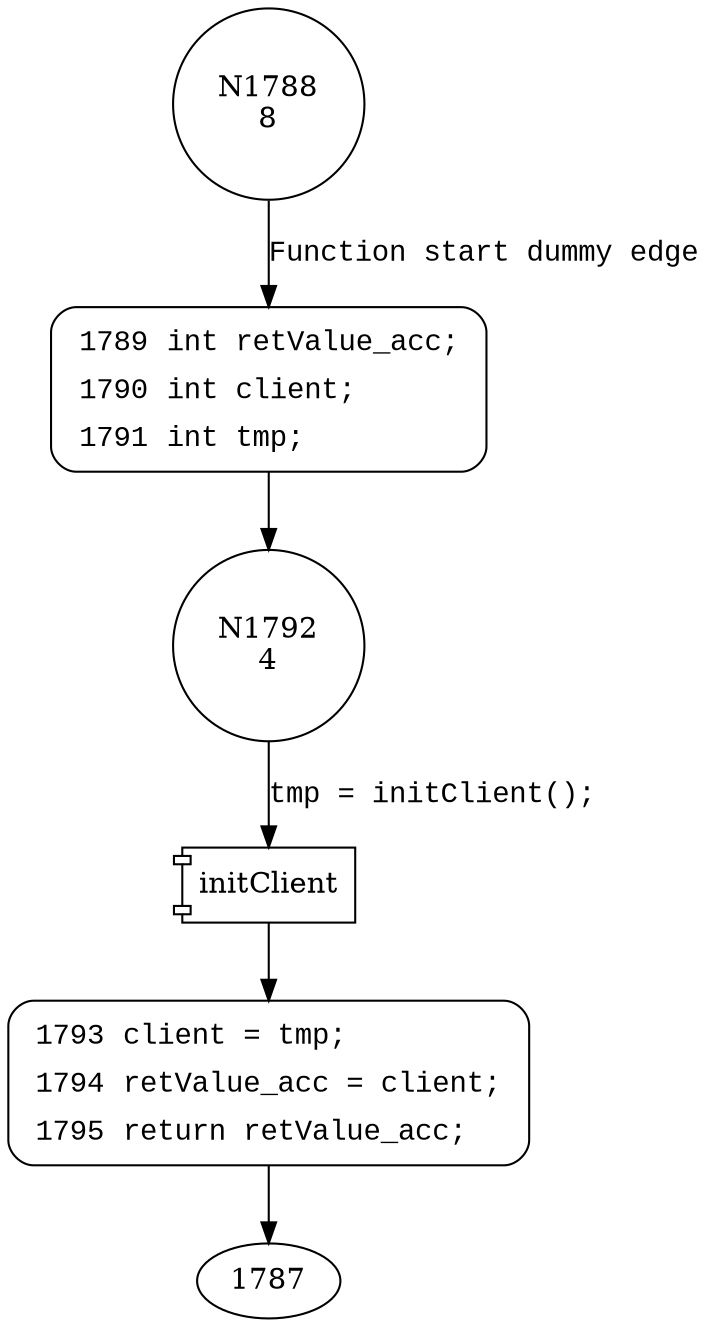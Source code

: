 digraph createClient {
1788 [shape="circle" label="N1788\n8"]
1789 [shape="circle" label="N1789\n7"]
1792 [shape="circle" label="N1792\n4"]
1793 [shape="circle" label="N1793\n3"]
1789 [style="filled,bold" penwidth="1" fillcolor="white" fontname="Courier New" shape="Mrecord" label=<<table border="0" cellborder="0" cellpadding="3" bgcolor="white"><tr><td align="right">1789</td><td align="left">int retValue_acc;</td></tr><tr><td align="right">1790</td><td align="left">int client;</td></tr><tr><td align="right">1791</td><td align="left">int tmp;</td></tr></table>>]
1789 -> 1792[label=""]
1793 [style="filled,bold" penwidth="1" fillcolor="white" fontname="Courier New" shape="Mrecord" label=<<table border="0" cellborder="0" cellpadding="3" bgcolor="white"><tr><td align="right">1793</td><td align="left">client = tmp;</td></tr><tr><td align="right">1794</td><td align="left">retValue_acc = client;</td></tr><tr><td align="right">1795</td><td align="left">return retValue_acc;</td></tr></table>>]
1793 -> 1787[label=""]
1788 -> 1789 [label="Function start dummy edge" fontname="Courier New"]
100017 [shape="component" label="initClient"]
1792 -> 100017 [label="tmp = initClient();" fontname="Courier New"]
100017 -> 1793 [label="" fontname="Courier New"]
}